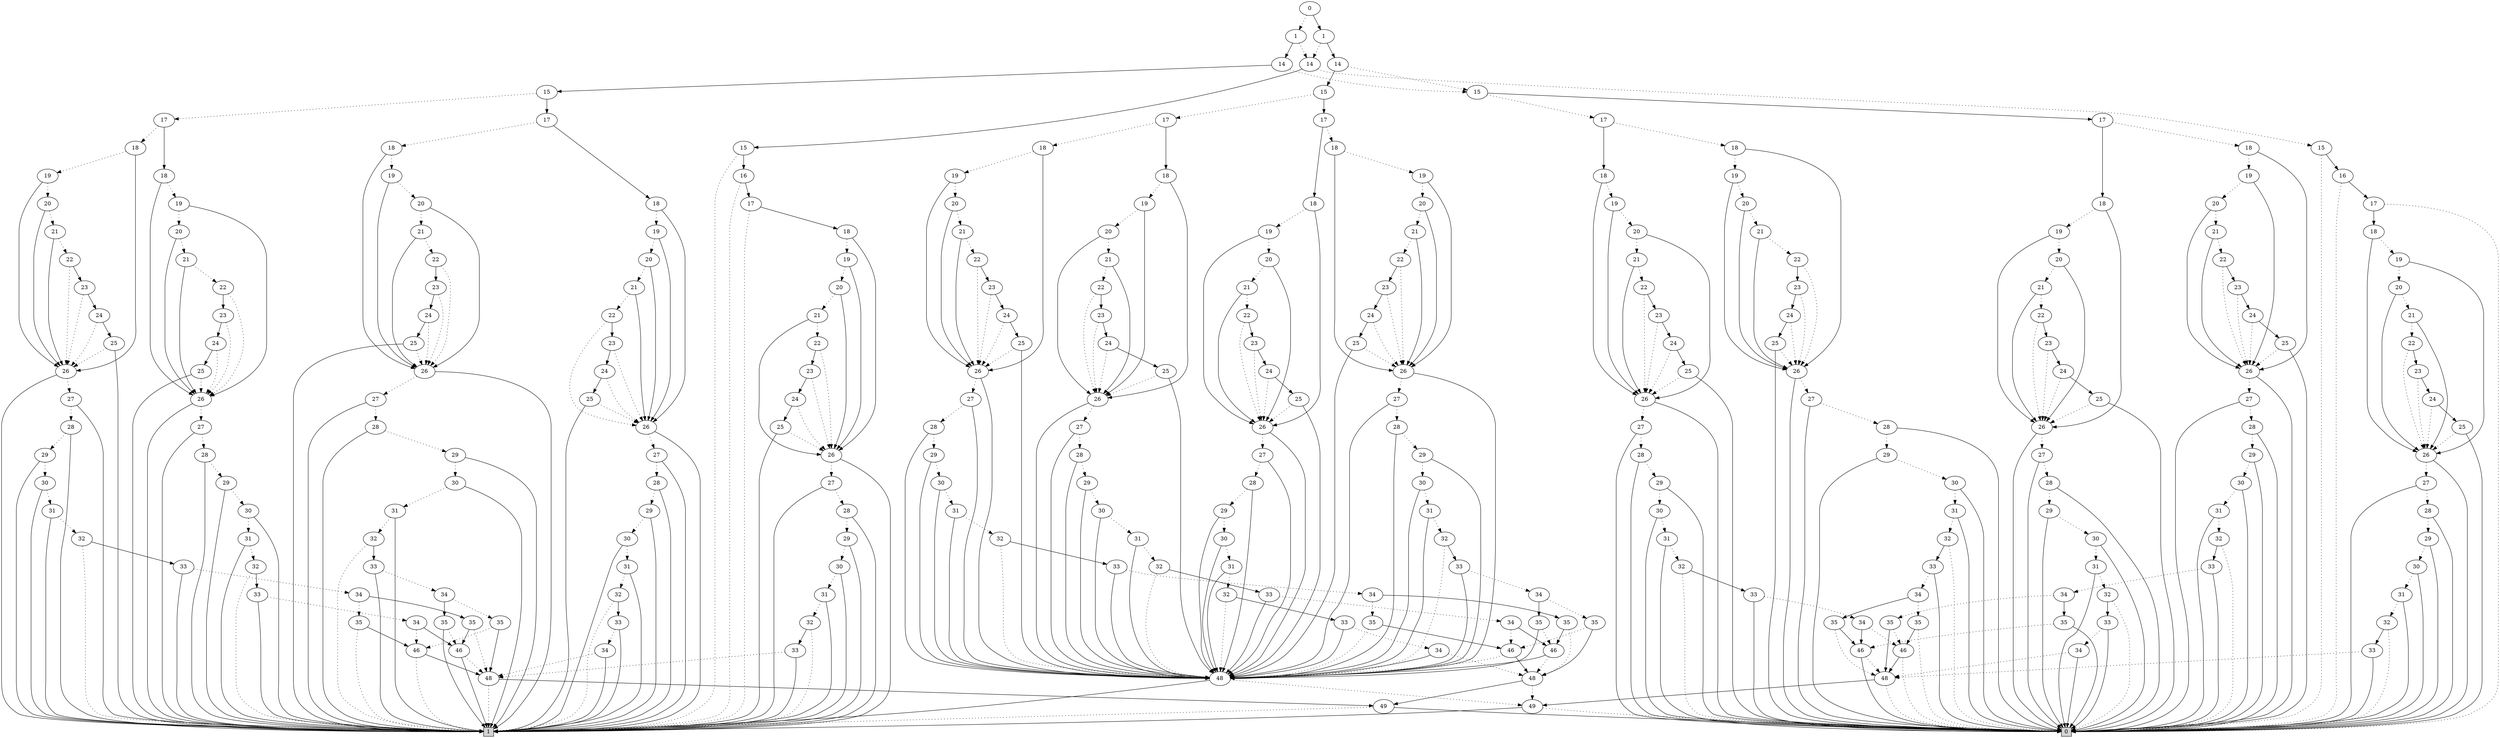 digraph G {
0 [shape=box, label="0", style=filled, shape=box, height=0.3, width=0.3];
1 [shape=box, label="1", style=filled, shape=box, height=0.3, width=0.3];
161863 [label="0"];
161863 -> 161825 [style=dotted];
161863 -> 161862 [style=filled];
161825 [label="1"];
161825 -> 161823 [style=dotted];
161825 -> 161824 [style=filled];
161823 [label="14"];
161823 -> 155130 [style=dotted];
161823 -> 156281 [style=filled];
155130 [label="15"];
155130 -> 0 [style=dotted];
155130 -> 155129 [style=filled];
155129 [label="16"];
155129 -> 0 [style=dotted];
155129 -> 155128 [style=filled];
155128 [label="17"];
155128 -> 0 [style=dotted];
155128 -> 155091 [style=filled];
155091 [label="18"];
155091 -> 155090 [style=dotted];
155091 -> 42716 [style=filled];
155090 [label="19"];
155090 -> 155089 [style=dotted];
155090 -> 42716 [style=filled];
155089 [label="20"];
155089 -> 155088 [style=dotted];
155089 -> 42716 [style=filled];
155088 [label="21"];
155088 -> 155087 [style=dotted];
155088 -> 42716 [style=filled];
155087 [label="22"];
155087 -> 42716 [style=dotted];
155087 -> 155086 [style=filled];
42716 [label="26"];
42716 -> 42715 [style=dotted];
42716 -> 0 [style=filled];
42715 [label="27"];
42715 -> 42714 [style=dotted];
42715 -> 0 [style=filled];
42714 [label="28"];
42714 -> 42713 [style=dotted];
42714 -> 0 [style=filled];
42713 [label="29"];
42713 -> 42712 [style=dotted];
42713 -> 0 [style=filled];
42712 [label="30"];
42712 -> 42711 [style=dotted];
42712 -> 0 [style=filled];
42711 [label="31"];
42711 -> 42710 [style=dotted];
42711 -> 0 [style=filled];
42710 [label="32"];
42710 -> 0 [style=dotted];
42710 -> 42709 [style=filled];
42709 [label="33"];
42709 -> 4598 [style=dotted];
42709 -> 0 [style=filled];
4598 [label="48"];
4598 -> 0 [style=dotted];
4598 -> 100 [style=filled];
100 [label="49"];
100 -> 0 [style=dotted];
100 -> 1 [style=filled];
155086 [label="23"];
155086 -> 42716 [style=dotted];
155086 -> 155085 [style=filled];
155085 [label="24"];
155085 -> 42716 [style=dotted];
155085 -> 155084 [style=filled];
155084 [label="25"];
155084 -> 42716 [style=dotted];
155084 -> 0 [style=filled];
156281 [label="15"];
156281 -> 1 [style=dotted];
156281 -> 156280 [style=filled];
156280 [label="16"];
156280 -> 1 [style=dotted];
156280 -> 156279 [style=filled];
156279 [label="17"];
156279 -> 1 [style=dotted];
156279 -> 155099 [style=filled];
155099 [label="18"];
155099 -> 155098 [style=dotted];
155099 -> 90773 [style=filled];
155098 [label="19"];
155098 -> 155097 [style=dotted];
155098 -> 90773 [style=filled];
155097 [label="20"];
155097 -> 155096 [style=dotted];
155097 -> 90773 [style=filled];
155096 [label="21"];
155096 -> 155095 [style=dotted];
155096 -> 90773 [style=filled];
155095 [label="22"];
155095 -> 90773 [style=dotted];
155095 -> 155094 [style=filled];
90773 [label="26"];
90773 -> 90772 [style=dotted];
90773 -> 1 [style=filled];
90772 [label="27"];
90772 -> 90771 [style=dotted];
90772 -> 1 [style=filled];
90771 [label="28"];
90771 -> 90770 [style=dotted];
90771 -> 1 [style=filled];
90770 [label="29"];
90770 -> 90769 [style=dotted];
90770 -> 1 [style=filled];
90769 [label="30"];
90769 -> 90768 [style=dotted];
90769 -> 1 [style=filled];
90768 [label="31"];
90768 -> 90767 [style=dotted];
90768 -> 1 [style=filled];
90767 [label="32"];
90767 -> 1 [style=dotted];
90767 -> 90766 [style=filled];
90766 [label="33"];
90766 -> 4600 [style=dotted];
90766 -> 1 [style=filled];
4600 [label="48"];
4600 -> 1 [style=dotted];
4600 -> 101 [style=filled];
101 [label="49"];
101 -> 1 [style=dotted];
101 -> 0 [style=filled];
155094 [label="23"];
155094 -> 90773 [style=dotted];
155094 -> 155093 [style=filled];
155093 [label="24"];
155093 -> 90773 [style=dotted];
155093 -> 155092 [style=filled];
155092 [label="25"];
155092 -> 90773 [style=dotted];
155092 -> 1 [style=filled];
161824 [label="14"];
161824 -> 161671 [style=dotted];
161824 -> 161744 [style=filled];
161671 [label="15"];
161671 -> 161653 [style=dotted];
161671 -> 161670 [style=filled];
161653 [label="17"];
161653 -> 161644 [style=dotted];
161653 -> 161652 [style=filled];
161644 [label="18"];
161644 -> 161643 [style=dotted];
161644 -> 153001 [style=filled];
161643 [label="19"];
161643 -> 161642 [style=dotted];
161643 -> 153001 [style=filled];
161642 [label="20"];
161642 -> 161641 [style=dotted];
161642 -> 153001 [style=filled];
161641 [label="21"];
161641 -> 161640 [style=dotted];
161641 -> 153001 [style=filled];
161640 [label="22"];
161640 -> 153001 [style=dotted];
161640 -> 161639 [style=filled];
153001 [label="26"];
153001 -> 153000 [style=dotted];
153001 -> 0 [style=filled];
153000 [label="27"];
153000 -> 152999 [style=dotted];
153000 -> 0 [style=filled];
152999 [label="28"];
152999 -> 152998 [style=dotted];
152999 -> 0 [style=filled];
152998 [label="29"];
152998 -> 152997 [style=dotted];
152998 -> 0 [style=filled];
152997 [label="30"];
152997 -> 152996 [style=dotted];
152997 -> 0 [style=filled];
152996 [label="31"];
152996 -> 152995 [style=dotted];
152996 -> 0 [style=filled];
152995 [label="32"];
152995 -> 0 [style=dotted];
152995 -> 152994 [style=filled];
152994 [label="33"];
152994 -> 152993 [style=dotted];
152994 -> 0 [style=filled];
152993 [label="34"];
152993 -> 43043 [style=dotted];
152993 -> 152915 [style=filled];
43043 [label="35"];
43043 -> 0 [style=dotted];
43043 -> 43028 [style=filled];
43028 [label="46"];
43028 -> 0 [style=dotted];
43028 -> 4598 [style=filled];
152915 [label="35"];
152915 -> 4598 [style=dotted];
152915 -> 134989 [style=filled];
134989 [label="46"];
134989 -> 4598 [style=dotted];
134989 -> 0 [style=filled];
161639 [label="23"];
161639 -> 153001 [style=dotted];
161639 -> 161638 [style=filled];
161638 [label="24"];
161638 -> 153001 [style=dotted];
161638 -> 161637 [style=filled];
161637 [label="25"];
161637 -> 153001 [style=dotted];
161637 -> 0 [style=filled];
161652 [label="18"];
161652 -> 161651 [style=dotted];
161652 -> 153018 [style=filled];
161651 [label="19"];
161651 -> 161650 [style=dotted];
161651 -> 153018 [style=filled];
161650 [label="20"];
161650 -> 161649 [style=dotted];
161650 -> 153018 [style=filled];
161649 [label="21"];
161649 -> 161648 [style=dotted];
161649 -> 153018 [style=filled];
161648 [label="22"];
161648 -> 153018 [style=dotted];
161648 -> 161647 [style=filled];
153018 [label="26"];
153018 -> 153017 [style=dotted];
153018 -> 0 [style=filled];
153017 [label="27"];
153017 -> 153016 [style=dotted];
153017 -> 0 [style=filled];
153016 [label="28"];
153016 -> 153015 [style=dotted];
153016 -> 0 [style=filled];
153015 [label="29"];
153015 -> 153014 [style=dotted];
153015 -> 0 [style=filled];
153014 [label="30"];
153014 -> 153013 [style=dotted];
153014 -> 0 [style=filled];
153013 [label="31"];
153013 -> 153012 [style=dotted];
153013 -> 0 [style=filled];
153012 [label="32"];
153012 -> 0 [style=dotted];
153012 -> 153011 [style=filled];
153011 [label="33"];
153011 -> 153010 [style=dotted];
153011 -> 0 [style=filled];
153010 [label="34"];
153010 -> 43028 [style=dotted];
153010 -> 134989 [style=filled];
161647 [label="23"];
161647 -> 153018 [style=dotted];
161647 -> 161646 [style=filled];
161646 [label="24"];
161646 -> 153018 [style=dotted];
161646 -> 161645 [style=filled];
161645 [label="25"];
161645 -> 153018 [style=dotted];
161645 -> 0 [style=filled];
161670 [label="17"];
161670 -> 161661 [style=dotted];
161670 -> 161669 [style=filled];
161661 [label="18"];
161661 -> 161660 [style=dotted];
161661 -> 153036 [style=filled];
161660 [label="19"];
161660 -> 161659 [style=dotted];
161660 -> 153036 [style=filled];
161659 [label="20"];
161659 -> 161658 [style=dotted];
161659 -> 153036 [style=filled];
161658 [label="21"];
161658 -> 161657 [style=dotted];
161658 -> 153036 [style=filled];
161657 [label="22"];
161657 -> 153036 [style=dotted];
161657 -> 161656 [style=filled];
153036 [label="26"];
153036 -> 153035 [style=dotted];
153036 -> 0 [style=filled];
153035 [label="27"];
153035 -> 153034 [style=dotted];
153035 -> 0 [style=filled];
153034 [label="28"];
153034 -> 153033 [style=dotted];
153034 -> 0 [style=filled];
153033 [label="29"];
153033 -> 153032 [style=dotted];
153033 -> 0 [style=filled];
153032 [label="30"];
153032 -> 153031 [style=dotted];
153032 -> 0 [style=filled];
153031 [label="31"];
153031 -> 153030 [style=dotted];
153031 -> 0 [style=filled];
153030 [label="32"];
153030 -> 0 [style=dotted];
153030 -> 153029 [style=filled];
153029 [label="33"];
153029 -> 153028 [style=dotted];
153029 -> 0 [style=filled];
153028 [label="34"];
153028 -> 43291 [style=dotted];
153028 -> 151954 [style=filled];
43291 [label="35"];
43291 -> 43028 [style=dotted];
43291 -> 4598 [style=filled];
151954 [label="35"];
151954 -> 134989 [style=dotted];
151954 -> 0 [style=filled];
161656 [label="23"];
161656 -> 153036 [style=dotted];
161656 -> 161655 [style=filled];
161655 [label="24"];
161655 -> 153036 [style=dotted];
161655 -> 161654 [style=filled];
161654 [label="25"];
161654 -> 153036 [style=dotted];
161654 -> 0 [style=filled];
161669 [label="18"];
161669 -> 161668 [style=dotted];
161669 -> 153052 [style=filled];
161668 [label="19"];
161668 -> 161667 [style=dotted];
161668 -> 153052 [style=filled];
161667 [label="20"];
161667 -> 161666 [style=dotted];
161667 -> 153052 [style=filled];
161666 [label="21"];
161666 -> 161665 [style=dotted];
161666 -> 153052 [style=filled];
161665 [label="22"];
161665 -> 153052 [style=dotted];
161665 -> 161664 [style=filled];
153052 [label="26"];
153052 -> 153051 [style=dotted];
153052 -> 0 [style=filled];
153051 [label="27"];
153051 -> 153050 [style=dotted];
153051 -> 0 [style=filled];
153050 [label="28"];
153050 -> 153049 [style=dotted];
153050 -> 0 [style=filled];
153049 [label="29"];
153049 -> 153048 [style=dotted];
153049 -> 0 [style=filled];
153048 [label="30"];
153048 -> 153047 [style=dotted];
153048 -> 0 [style=filled];
153047 [label="31"];
153047 -> 153046 [style=dotted];
153047 -> 0 [style=filled];
153046 [label="32"];
153046 -> 0 [style=dotted];
153046 -> 153045 [style=filled];
153045 [label="33"];
153045 -> 9854 [style=dotted];
153045 -> 0 [style=filled];
9854 [label="34"];
9854 -> 4598 [style=dotted];
9854 -> 0 [style=filled];
161664 [label="23"];
161664 -> 153052 [style=dotted];
161664 -> 161663 [style=filled];
161663 [label="24"];
161663 -> 153052 [style=dotted];
161663 -> 161662 [style=filled];
161662 [label="25"];
161662 -> 153052 [style=dotted];
161662 -> 0 [style=filled];
161744 [label="15"];
161744 -> 161726 [style=dotted];
161744 -> 161743 [style=filled];
161726 [label="17"];
161726 -> 161717 [style=dotted];
161726 -> 161725 [style=filled];
161717 [label="18"];
161717 -> 161716 [style=dotted];
161717 -> 153146 [style=filled];
161716 [label="19"];
161716 -> 161715 [style=dotted];
161716 -> 153146 [style=filled];
161715 [label="20"];
161715 -> 161714 [style=dotted];
161715 -> 153146 [style=filled];
161714 [label="21"];
161714 -> 161713 [style=dotted];
161714 -> 153146 [style=filled];
161713 [label="22"];
161713 -> 153146 [style=dotted];
161713 -> 161712 [style=filled];
153146 [label="26"];
153146 -> 153145 [style=dotted];
153146 -> 1 [style=filled];
153145 [label="27"];
153145 -> 153144 [style=dotted];
153145 -> 1 [style=filled];
153144 [label="28"];
153144 -> 153143 [style=dotted];
153144 -> 1 [style=filled];
153143 [label="29"];
153143 -> 153142 [style=dotted];
153143 -> 1 [style=filled];
153142 [label="30"];
153142 -> 153141 [style=dotted];
153142 -> 1 [style=filled];
153141 [label="31"];
153141 -> 153140 [style=dotted];
153141 -> 1 [style=filled];
153140 [label="32"];
153140 -> 1 [style=dotted];
153140 -> 153139 [style=filled];
153139 [label="33"];
153139 -> 153138 [style=dotted];
153139 -> 1 [style=filled];
153138 [label="34"];
153138 -> 43098 [style=dotted];
153138 -> 153137 [style=filled];
43098 [label="35"];
43098 -> 1 [style=dotted];
43098 -> 43083 [style=filled];
43083 [label="46"];
43083 -> 1 [style=dotted];
43083 -> 4600 [style=filled];
153137 [label="35"];
153137 -> 4600 [style=dotted];
153137 -> 136563 [style=filled];
136563 [label="46"];
136563 -> 4600 [style=dotted];
136563 -> 1 [style=filled];
161712 [label="23"];
161712 -> 153146 [style=dotted];
161712 -> 161711 [style=filled];
161711 [label="24"];
161711 -> 153146 [style=dotted];
161711 -> 161710 [style=filled];
161710 [label="25"];
161710 -> 153146 [style=dotted];
161710 -> 1 [style=filled];
161725 [label="18"];
161725 -> 161724 [style=dotted];
161725 -> 153163 [style=filled];
161724 [label="19"];
161724 -> 161723 [style=dotted];
161724 -> 153163 [style=filled];
161723 [label="20"];
161723 -> 161722 [style=dotted];
161723 -> 153163 [style=filled];
161722 [label="21"];
161722 -> 161721 [style=dotted];
161722 -> 153163 [style=filled];
161721 [label="22"];
161721 -> 153163 [style=dotted];
161721 -> 161720 [style=filled];
153163 [label="26"];
153163 -> 153162 [style=dotted];
153163 -> 1 [style=filled];
153162 [label="27"];
153162 -> 153161 [style=dotted];
153162 -> 1 [style=filled];
153161 [label="28"];
153161 -> 153160 [style=dotted];
153161 -> 1 [style=filled];
153160 [label="29"];
153160 -> 153159 [style=dotted];
153160 -> 1 [style=filled];
153159 [label="30"];
153159 -> 153158 [style=dotted];
153159 -> 1 [style=filled];
153158 [label="31"];
153158 -> 153157 [style=dotted];
153158 -> 1 [style=filled];
153157 [label="32"];
153157 -> 1 [style=dotted];
153157 -> 153156 [style=filled];
153156 [label="33"];
153156 -> 153155 [style=dotted];
153156 -> 1 [style=filled];
153155 [label="34"];
153155 -> 43083 [style=dotted];
153155 -> 136563 [style=filled];
161720 [label="23"];
161720 -> 153163 [style=dotted];
161720 -> 161719 [style=filled];
161719 [label="24"];
161719 -> 153163 [style=dotted];
161719 -> 161718 [style=filled];
161718 [label="25"];
161718 -> 153163 [style=dotted];
161718 -> 1 [style=filled];
161743 [label="17"];
161743 -> 161734 [style=dotted];
161743 -> 161742 [style=filled];
161734 [label="18"];
161734 -> 161733 [style=dotted];
161734 -> 153181 [style=filled];
161733 [label="19"];
161733 -> 161732 [style=dotted];
161733 -> 153181 [style=filled];
161732 [label="20"];
161732 -> 161731 [style=dotted];
161732 -> 153181 [style=filled];
161731 [label="21"];
161731 -> 161730 [style=dotted];
161731 -> 153181 [style=filled];
161730 [label="22"];
161730 -> 153181 [style=dotted];
161730 -> 161729 [style=filled];
153181 [label="26"];
153181 -> 153180 [style=dotted];
153181 -> 1 [style=filled];
153180 [label="27"];
153180 -> 153179 [style=dotted];
153180 -> 1 [style=filled];
153179 [label="28"];
153179 -> 153178 [style=dotted];
153179 -> 1 [style=filled];
153178 [label="29"];
153178 -> 153177 [style=dotted];
153178 -> 1 [style=filled];
153177 [label="30"];
153177 -> 153176 [style=dotted];
153177 -> 1 [style=filled];
153176 [label="31"];
153176 -> 153175 [style=dotted];
153176 -> 1 [style=filled];
153175 [label="32"];
153175 -> 1 [style=dotted];
153175 -> 153174 [style=filled];
153174 [label="33"];
153174 -> 153173 [style=dotted];
153174 -> 1 [style=filled];
153173 [label="34"];
153173 -> 43322 [style=dotted];
153173 -> 152120 [style=filled];
43322 [label="35"];
43322 -> 43083 [style=dotted];
43322 -> 4600 [style=filled];
152120 [label="35"];
152120 -> 136563 [style=dotted];
152120 -> 1 [style=filled];
161729 [label="23"];
161729 -> 153181 [style=dotted];
161729 -> 161728 [style=filled];
161728 [label="24"];
161728 -> 153181 [style=dotted];
161728 -> 161727 [style=filled];
161727 [label="25"];
161727 -> 153181 [style=dotted];
161727 -> 1 [style=filled];
161742 [label="18"];
161742 -> 161741 [style=dotted];
161742 -> 153197 [style=filled];
161741 [label="19"];
161741 -> 161740 [style=dotted];
161741 -> 153197 [style=filled];
161740 [label="20"];
161740 -> 161739 [style=dotted];
161740 -> 153197 [style=filled];
161739 [label="21"];
161739 -> 161738 [style=dotted];
161739 -> 153197 [style=filled];
161738 [label="22"];
161738 -> 153197 [style=dotted];
161738 -> 161737 [style=filled];
153197 [label="26"];
153197 -> 153196 [style=dotted];
153197 -> 1 [style=filled];
153196 [label="27"];
153196 -> 153195 [style=dotted];
153196 -> 1 [style=filled];
153195 [label="28"];
153195 -> 153194 [style=dotted];
153195 -> 1 [style=filled];
153194 [label="29"];
153194 -> 153193 [style=dotted];
153194 -> 1 [style=filled];
153193 [label="30"];
153193 -> 153192 [style=dotted];
153193 -> 1 [style=filled];
153192 [label="31"];
153192 -> 153191 [style=dotted];
153192 -> 1 [style=filled];
153191 [label="32"];
153191 -> 1 [style=dotted];
153191 -> 153190 [style=filled];
153190 [label="33"];
153190 -> 12031 [style=dotted];
153190 -> 1 [style=filled];
12031 [label="34"];
12031 -> 4600 [style=dotted];
12031 -> 1 [style=filled];
161737 [label="23"];
161737 -> 153197 [style=dotted];
161737 -> 161736 [style=filled];
161736 [label="24"];
161736 -> 153197 [style=dotted];
161736 -> 161735 [style=filled];
161735 [label="25"];
161735 -> 153197 [style=dotted];
161735 -> 1 [style=filled];
161862 [label="1"];
161862 -> 161823 [style=dotted];
161862 -> 161861 [style=filled];
161861 [label="14"];
161861 -> 161671 [style=dotted];
161861 -> 161860 [style=filled];
161860 [label="15"];
161860 -> 161842 [style=dotted];
161860 -> 161859 [style=filled];
161842 [label="17"];
161842 -> 161833 [style=dotted];
161842 -> 161841 [style=filled];
161833 [label="18"];
161833 -> 161832 [style=dotted];
161833 -> 153662 [style=filled];
161832 [label="19"];
161832 -> 161831 [style=dotted];
161832 -> 153662 [style=filled];
161831 [label="20"];
161831 -> 161830 [style=dotted];
161831 -> 153662 [style=filled];
161830 [label="21"];
161830 -> 161829 [style=dotted];
161830 -> 153662 [style=filled];
161829 [label="22"];
161829 -> 153662 [style=dotted];
161829 -> 161828 [style=filled];
153662 [label="26"];
153662 -> 153661 [style=dotted];
153662 -> 42471 [style=filled];
153661 [label="27"];
153661 -> 153660 [style=dotted];
153661 -> 42471 [style=filled];
153660 [label="28"];
153660 -> 153659 [style=dotted];
153660 -> 42471 [style=filled];
153659 [label="29"];
153659 -> 153658 [style=dotted];
153659 -> 42471 [style=filled];
153658 [label="30"];
153658 -> 153657 [style=dotted];
153658 -> 42471 [style=filled];
153657 [label="31"];
153657 -> 153656 [style=dotted];
153657 -> 42471 [style=filled];
153656 [label="32"];
153656 -> 42471 [style=dotted];
153656 -> 153655 [style=filled];
42471 [label="48"];
42471 -> 100 [style=dotted];
42471 -> 1 [style=filled];
153655 [label="33"];
153655 -> 153654 [style=dotted];
153655 -> 42471 [style=filled];
153654 [label="34"];
153654 -> 153580 [style=dotted];
153654 -> 153579 [style=filled];
153580 [label="35"];
153580 -> 42471 [style=dotted];
153580 -> 146162 [style=filled];
146162 [label="46"];
146162 -> 42471 [style=dotted];
146162 -> 42616 [style=filled];
42616 [label="48"];
42616 -> 100 [style=dotted];
42616 -> 101 [style=filled];
153579 [label="35"];
153579 -> 42616 [style=dotted];
153579 -> 146160 [style=filled];
146160 [label="46"];
146160 -> 42616 [style=dotted];
146160 -> 42471 [style=filled];
161828 [label="23"];
161828 -> 153662 [style=dotted];
161828 -> 161827 [style=filled];
161827 [label="24"];
161827 -> 153662 [style=dotted];
161827 -> 161826 [style=filled];
161826 [label="25"];
161826 -> 153662 [style=dotted];
161826 -> 42471 [style=filled];
161841 [label="18"];
161841 -> 161840 [style=dotted];
161841 -> 153679 [style=filled];
161840 [label="19"];
161840 -> 161839 [style=dotted];
161840 -> 153679 [style=filled];
161839 [label="20"];
161839 -> 161838 [style=dotted];
161839 -> 153679 [style=filled];
161838 [label="21"];
161838 -> 161837 [style=dotted];
161838 -> 153679 [style=filled];
161837 [label="22"];
161837 -> 153679 [style=dotted];
161837 -> 161836 [style=filled];
153679 [label="26"];
153679 -> 153678 [style=dotted];
153679 -> 42471 [style=filled];
153678 [label="27"];
153678 -> 153677 [style=dotted];
153678 -> 42471 [style=filled];
153677 [label="28"];
153677 -> 153676 [style=dotted];
153677 -> 42471 [style=filled];
153676 [label="29"];
153676 -> 153675 [style=dotted];
153676 -> 42471 [style=filled];
153675 [label="30"];
153675 -> 153674 [style=dotted];
153675 -> 42471 [style=filled];
153674 [label="31"];
153674 -> 153673 [style=dotted];
153674 -> 42471 [style=filled];
153673 [label="32"];
153673 -> 42471 [style=dotted];
153673 -> 153672 [style=filled];
153672 [label="33"];
153672 -> 153671 [style=dotted];
153672 -> 42471 [style=filled];
153671 [label="34"];
153671 -> 146162 [style=dotted];
153671 -> 146160 [style=filled];
161836 [label="23"];
161836 -> 153679 [style=dotted];
161836 -> 161835 [style=filled];
161835 [label="24"];
161835 -> 153679 [style=dotted];
161835 -> 161834 [style=filled];
161834 [label="25"];
161834 -> 153679 [style=dotted];
161834 -> 42471 [style=filled];
161859 [label="17"];
161859 -> 161850 [style=dotted];
161859 -> 161858 [style=filled];
161850 [label="18"];
161850 -> 161849 [style=dotted];
161850 -> 153697 [style=filled];
161849 [label="19"];
161849 -> 161848 [style=dotted];
161849 -> 153697 [style=filled];
161848 [label="20"];
161848 -> 161847 [style=dotted];
161848 -> 153697 [style=filled];
161847 [label="21"];
161847 -> 161846 [style=dotted];
161847 -> 153697 [style=filled];
161846 [label="22"];
161846 -> 153697 [style=dotted];
161846 -> 161845 [style=filled];
153697 [label="26"];
153697 -> 153696 [style=dotted];
153697 -> 42471 [style=filled];
153696 [label="27"];
153696 -> 153695 [style=dotted];
153696 -> 42471 [style=filled];
153695 [label="28"];
153695 -> 153694 [style=dotted];
153695 -> 42471 [style=filled];
153694 [label="29"];
153694 -> 153693 [style=dotted];
153694 -> 42471 [style=filled];
153693 [label="30"];
153693 -> 153692 [style=dotted];
153693 -> 42471 [style=filled];
153692 [label="31"];
153692 -> 153691 [style=dotted];
153692 -> 42471 [style=filled];
153691 [label="32"];
153691 -> 42471 [style=dotted];
153691 -> 153690 [style=filled];
153690 [label="33"];
153690 -> 153689 [style=dotted];
153690 -> 42471 [style=filled];
153689 [label="34"];
153689 -> 153617 [style=dotted];
153689 -> 153616 [style=filled];
153617 [label="35"];
153617 -> 146162 [style=dotted];
153617 -> 42616 [style=filled];
153616 [label="35"];
153616 -> 146160 [style=dotted];
153616 -> 42471 [style=filled];
161845 [label="23"];
161845 -> 153697 [style=dotted];
161845 -> 161844 [style=filled];
161844 [label="24"];
161844 -> 153697 [style=dotted];
161844 -> 161843 [style=filled];
161843 [label="25"];
161843 -> 153697 [style=dotted];
161843 -> 42471 [style=filled];
161858 [label="18"];
161858 -> 161857 [style=dotted];
161858 -> 153714 [style=filled];
161857 [label="19"];
161857 -> 161856 [style=dotted];
161857 -> 153714 [style=filled];
161856 [label="20"];
161856 -> 161855 [style=dotted];
161856 -> 153714 [style=filled];
161855 [label="21"];
161855 -> 161854 [style=dotted];
161855 -> 153714 [style=filled];
161854 [label="22"];
161854 -> 153714 [style=dotted];
161854 -> 161853 [style=filled];
153714 [label="26"];
153714 -> 153713 [style=dotted];
153714 -> 42471 [style=filled];
153713 [label="27"];
153713 -> 153712 [style=dotted];
153713 -> 42471 [style=filled];
153712 [label="28"];
153712 -> 153711 [style=dotted];
153712 -> 42471 [style=filled];
153711 [label="29"];
153711 -> 153710 [style=dotted];
153711 -> 42471 [style=filled];
153710 [label="30"];
153710 -> 153709 [style=dotted];
153710 -> 42471 [style=filled];
153709 [label="31"];
153709 -> 153708 [style=dotted];
153709 -> 42471 [style=filled];
153708 [label="32"];
153708 -> 42471 [style=dotted];
153708 -> 153707 [style=filled];
153707 [label="33"];
153707 -> 153706 [style=dotted];
153707 -> 42471 [style=filled];
153706 [label="34"];
153706 -> 42616 [style=dotted];
153706 -> 42471 [style=filled];
161853 [label="23"];
161853 -> 153714 [style=dotted];
161853 -> 161852 [style=filled];
161852 [label="24"];
161852 -> 153714 [style=dotted];
161852 -> 161851 [style=filled];
161851 [label="25"];
161851 -> 153714 [style=dotted];
161851 -> 42471 [style=filled];
}
